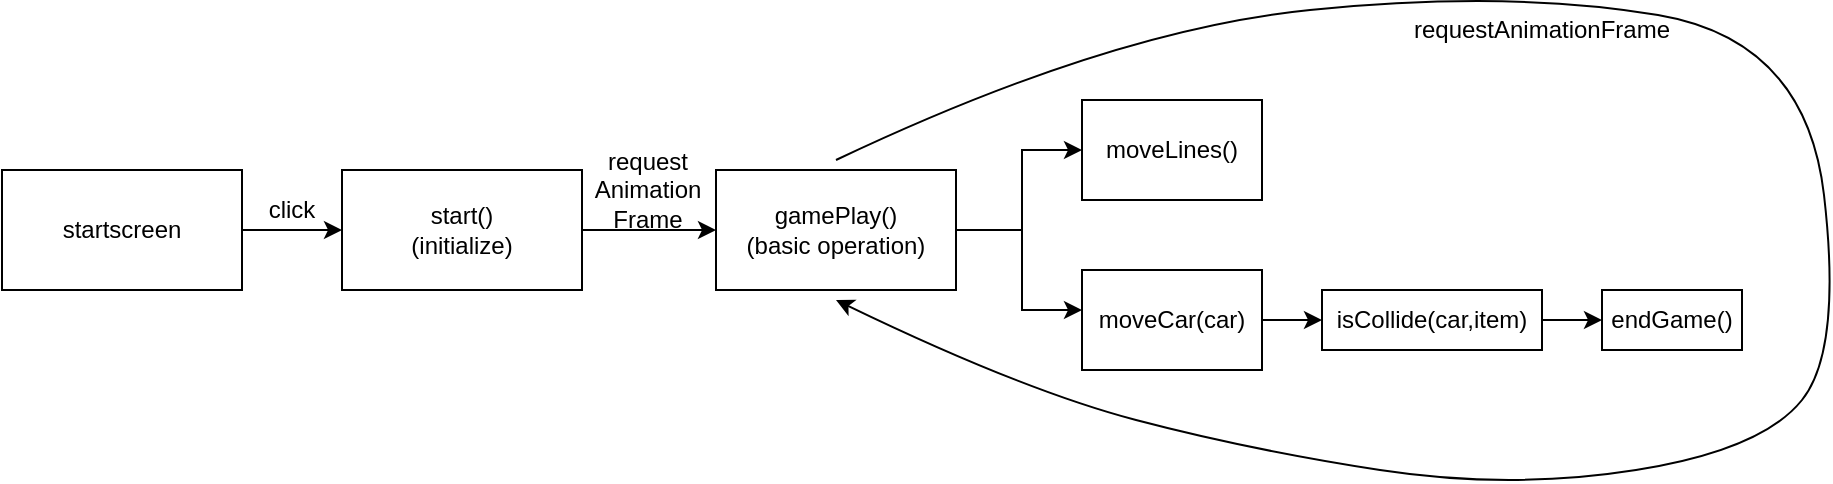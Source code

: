 <mxfile version="12.2.4" pages="1"><diagram id="YlGc3SfITHmZMP9pPt5T" name="Page-1"><mxGraphModel dx="670" dy="480" grid="1" gridSize="10" guides="1" tooltips="1" connect="1" arrows="1" fold="1" page="1" pageScale="1" pageWidth="827" pageHeight="1169" math="0" shadow="0"><root><mxCell id="0"/><mxCell id="1" parent="0"/><mxCell id="4" value="" style="edgeStyle=orthogonalEdgeStyle;rounded=0;orthogonalLoop=1;jettySize=auto;html=1;" parent="1" source="2" target="3" edge="1"><mxGeometry relative="1" as="geometry"/></mxCell><mxCell id="2" value="startscreen" style="rounded=0;whiteSpace=wrap;html=1;" parent="1" vertex="1"><mxGeometry x="20" y="220" width="120" height="60" as="geometry"/></mxCell><mxCell id="7" value="" style="edgeStyle=orthogonalEdgeStyle;rounded=0;orthogonalLoop=1;jettySize=auto;html=1;" parent="1" source="3" target="6" edge="1"><mxGeometry relative="1" as="geometry"/></mxCell><mxCell id="3" value="start()&lt;br&gt;(initialize)" style="rounded=0;whiteSpace=wrap;html=1;" parent="1" vertex="1"><mxGeometry x="190" y="220" width="120" height="60" as="geometry"/></mxCell><mxCell id="12" value="" style="edgeStyle=orthogonalEdgeStyle;rounded=0;orthogonalLoop=1;jettySize=auto;html=1;" parent="1" source="6" target="11" edge="1"><mxGeometry relative="1" as="geometry"><Array as="points"><mxPoint x="530" y="250"/><mxPoint x="530" y="210"/></Array></mxGeometry></mxCell><mxCell id="14" value="" style="edgeStyle=orthogonalEdgeStyle;rounded=0;orthogonalLoop=1;jettySize=auto;html=1;" parent="1" source="6" target="13" edge="1"><mxGeometry relative="1" as="geometry"><Array as="points"><mxPoint x="530" y="250"/><mxPoint x="530" y="290"/></Array></mxGeometry></mxCell><mxCell id="6" value="gamePlay()&lt;br&gt;(basic operation)" style="rounded=0;whiteSpace=wrap;html=1;" parent="1" vertex="1"><mxGeometry x="377" y="220" width="120" height="60" as="geometry"/></mxCell><mxCell id="16" value="" style="edgeStyle=orthogonalEdgeStyle;rounded=0;orthogonalLoop=1;jettySize=auto;html=1;" parent="1" source="13" target="15" edge="1"><mxGeometry relative="1" as="geometry"/></mxCell><mxCell id="13" value="moveCar(car)" style="rounded=0;whiteSpace=wrap;html=1;" parent="1" vertex="1"><mxGeometry x="560" y="270" width="90" height="50" as="geometry"/></mxCell><mxCell id="18" value="" style="edgeStyle=orthogonalEdgeStyle;rounded=0;orthogonalLoop=1;jettySize=auto;html=1;" parent="1" source="15" target="17" edge="1"><mxGeometry relative="1" as="geometry"/></mxCell><mxCell id="15" value="isCollide(car,item)" style="rounded=0;whiteSpace=wrap;html=1;" parent="1" vertex="1"><mxGeometry x="680" y="280" width="110" height="30" as="geometry"/></mxCell><mxCell id="17" value="endGame()" style="rounded=0;whiteSpace=wrap;html=1;" parent="1" vertex="1"><mxGeometry x="820" y="280" width="70" height="30" as="geometry"/></mxCell><mxCell id="11" value="moveLines()" style="rounded=0;whiteSpace=wrap;html=1;" parent="1" vertex="1"><mxGeometry x="560" y="185" width="90" height="50" as="geometry"/></mxCell><mxCell id="5" value="click" style="text;html=1;strokeColor=none;fillColor=none;align=center;verticalAlign=middle;whiteSpace=wrap;rounded=0;" parent="1" vertex="1"><mxGeometry x="145" y="230" width="40" height="20" as="geometry"/></mxCell><mxCell id="10" value="request&lt;br&gt;Animation&lt;br&gt;Frame" style="text;html=1;strokeColor=none;fillColor=none;align=center;verticalAlign=middle;whiteSpace=wrap;rounded=0;" parent="1" vertex="1"><mxGeometry x="323" y="210" width="40" height="40" as="geometry"/></mxCell><mxCell id="20" value="" style="curved=1;endArrow=classic;html=1;" parent="1" edge="1"><mxGeometry width="50" height="50" relative="1" as="geometry"><mxPoint x="437" y="215" as="sourcePoint"/><mxPoint x="437" y="285" as="targetPoint"/><Array as="points"><mxPoint x="574" y="150"/><mxPoint x="774" y="130"/><mxPoint x="922" y="155"/><mxPoint x="940" y="310"/><mxPoint x="900" y="360"/><mxPoint x="774" y="380"/><mxPoint x="644" y="360"/><mxPoint x="530" y="330"/></Array></mxGeometry></mxCell><mxCell id="22" value="requestAnimationFrame" style="text;html=1;strokeColor=none;fillColor=none;align=center;verticalAlign=middle;whiteSpace=wrap;rounded=0;" parent="1" vertex="1"><mxGeometry x="770" y="140" width="40" height="20" as="geometry"/></mxCell></root></mxGraphModel></diagram></mxfile>